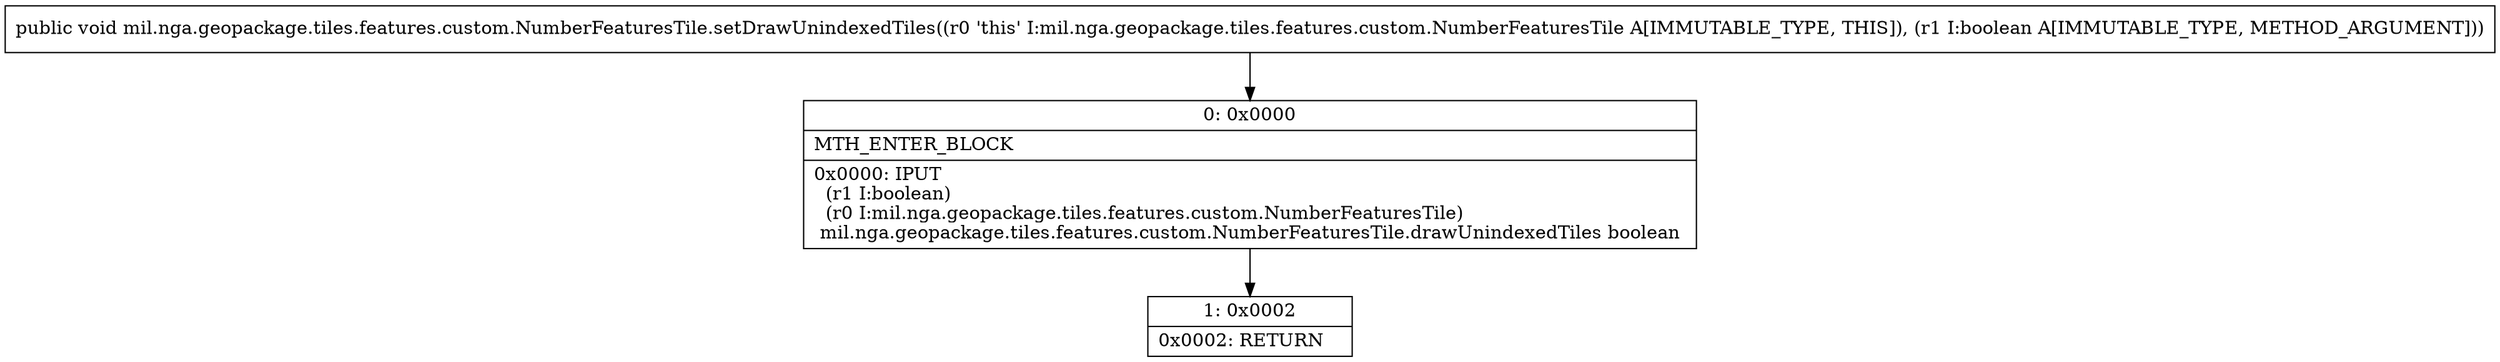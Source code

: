 digraph "CFG formil.nga.geopackage.tiles.features.custom.NumberFeaturesTile.setDrawUnindexedTiles(Z)V" {
Node_0 [shape=record,label="{0\:\ 0x0000|MTH_ENTER_BLOCK\l|0x0000: IPUT  \l  (r1 I:boolean)\l  (r0 I:mil.nga.geopackage.tiles.features.custom.NumberFeaturesTile)\l mil.nga.geopackage.tiles.features.custom.NumberFeaturesTile.drawUnindexedTiles boolean \l}"];
Node_1 [shape=record,label="{1\:\ 0x0002|0x0002: RETURN   \l}"];
MethodNode[shape=record,label="{public void mil.nga.geopackage.tiles.features.custom.NumberFeaturesTile.setDrawUnindexedTiles((r0 'this' I:mil.nga.geopackage.tiles.features.custom.NumberFeaturesTile A[IMMUTABLE_TYPE, THIS]), (r1 I:boolean A[IMMUTABLE_TYPE, METHOD_ARGUMENT])) }"];
MethodNode -> Node_0;
Node_0 -> Node_1;
}

